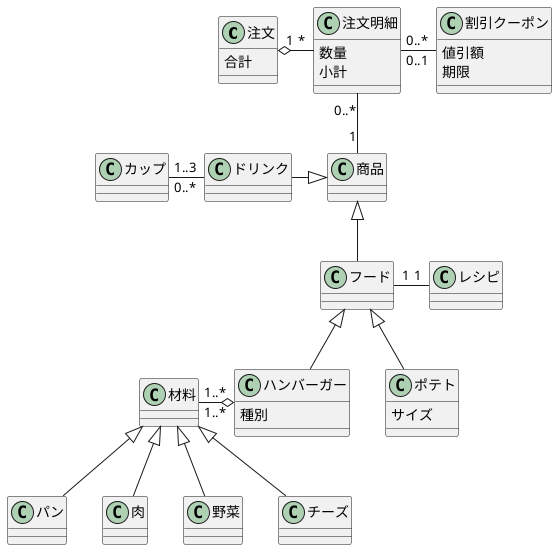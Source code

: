 @startuml ハンバーガーショップ
class 注文{
    合計
}
class 注文明細{
    数量
    小計
}
class 割引クーポン{
    値引額
    期限
}
注文 "1" o- "*" 注文明細
注文明細 "0..*" - "0..1" 割引クーポン

class 商品{
}
class カップ {
}
class ドリンク {
}
注文明細 "0..*" -- "1" 商品
カップ "1..3" - "0..*" ドリンク
ドリンク -|> 商品

class フード {
}
class レシピ {
}
フード -up-|> 商品
フード "1" - "1" レシピ

class 材料 {
}
class ハンバーガー {
    種別
}
class ポテト {
    サイズ
}
ハンバーガー -up-|> フード
ポテト -up-|> フード
材料 "1..*" -o "1..*" ハンバーガー

class パン {
}
class 肉 {
}
class 野菜 {
}
class チーズ {
}

パン -up-|> 材料
肉 -up-|> 材料
野菜 -up-|> 材料
チーズ -up-|> 材料
@enduml
